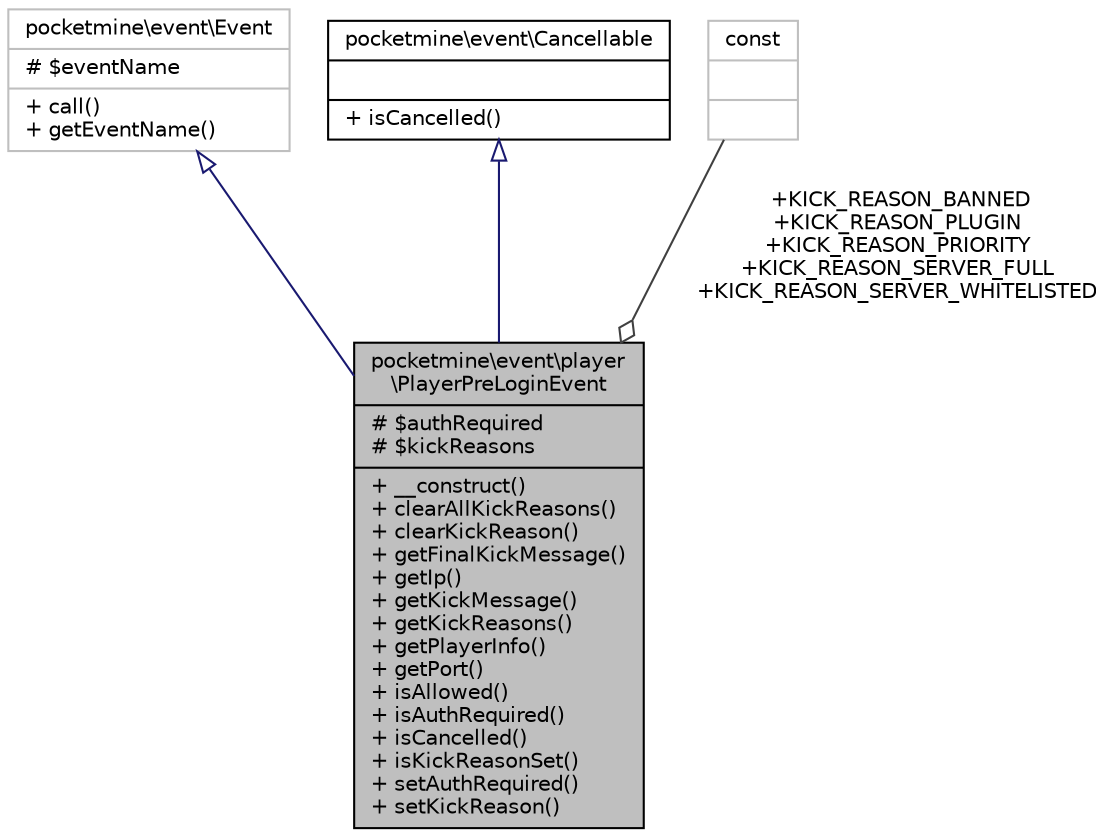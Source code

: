 digraph "pocketmine\event\player\PlayerPreLoginEvent"
{
 // INTERACTIVE_SVG=YES
 // LATEX_PDF_SIZE
  edge [fontname="Helvetica",fontsize="10",labelfontname="Helvetica",labelfontsize="10"];
  node [fontname="Helvetica",fontsize="10",shape=record];
  Node1 [label="{pocketmine\\event\\player\l\\PlayerPreLoginEvent\n|# $authRequired\l# $kickReasons\l|+ __construct()\l+ clearAllKickReasons()\l+ clearKickReason()\l+ getFinalKickMessage()\l+ getIp()\l+ getKickMessage()\l+ getKickReasons()\l+ getPlayerInfo()\l+ getPort()\l+ isAllowed()\l+ isAuthRequired()\l+ isCancelled()\l+ isKickReasonSet()\l+ setAuthRequired()\l+ setKickReason()\l}",height=0.2,width=0.4,color="black", fillcolor="grey75", style="filled", fontcolor="black",tooltip=" "];
  Node2 -> Node1 [dir="back",color="midnightblue",fontsize="10",style="solid",arrowtail="onormal",fontname="Helvetica"];
  Node2 [label="{pocketmine\\event\\Event\n|# $eventName\l|+ call()\l+ getEventName()\l}",height=0.2,width=0.4,color="grey75", fillcolor="white", style="filled",URL="$d1/d2f/classpocketmine_1_1event_1_1_event.html",tooltip=" "];
  Node3 -> Node1 [dir="back",color="midnightblue",fontsize="10",style="solid",arrowtail="onormal",fontname="Helvetica"];
  Node3 [label="{pocketmine\\event\\Cancellable\n||+ isCancelled()\l}",height=0.2,width=0.4,color="black", fillcolor="white", style="filled",URL="$db/d62/interfacepocketmine_1_1event_1_1_cancellable.html",tooltip=" "];
  Node4 -> Node1 [color="grey25",fontsize="10",style="solid",label=" +KICK_REASON_BANNED\n+KICK_REASON_PLUGIN\n+KICK_REASON_PRIORITY\n+KICK_REASON_SERVER_FULL\n+KICK_REASON_SERVER_WHITELISTED" ,arrowhead="odiamond",fontname="Helvetica"];
  Node4 [label="{const\n||}",height=0.2,width=0.4,color="grey75", fillcolor="white", style="filled",tooltip=" "];
}
